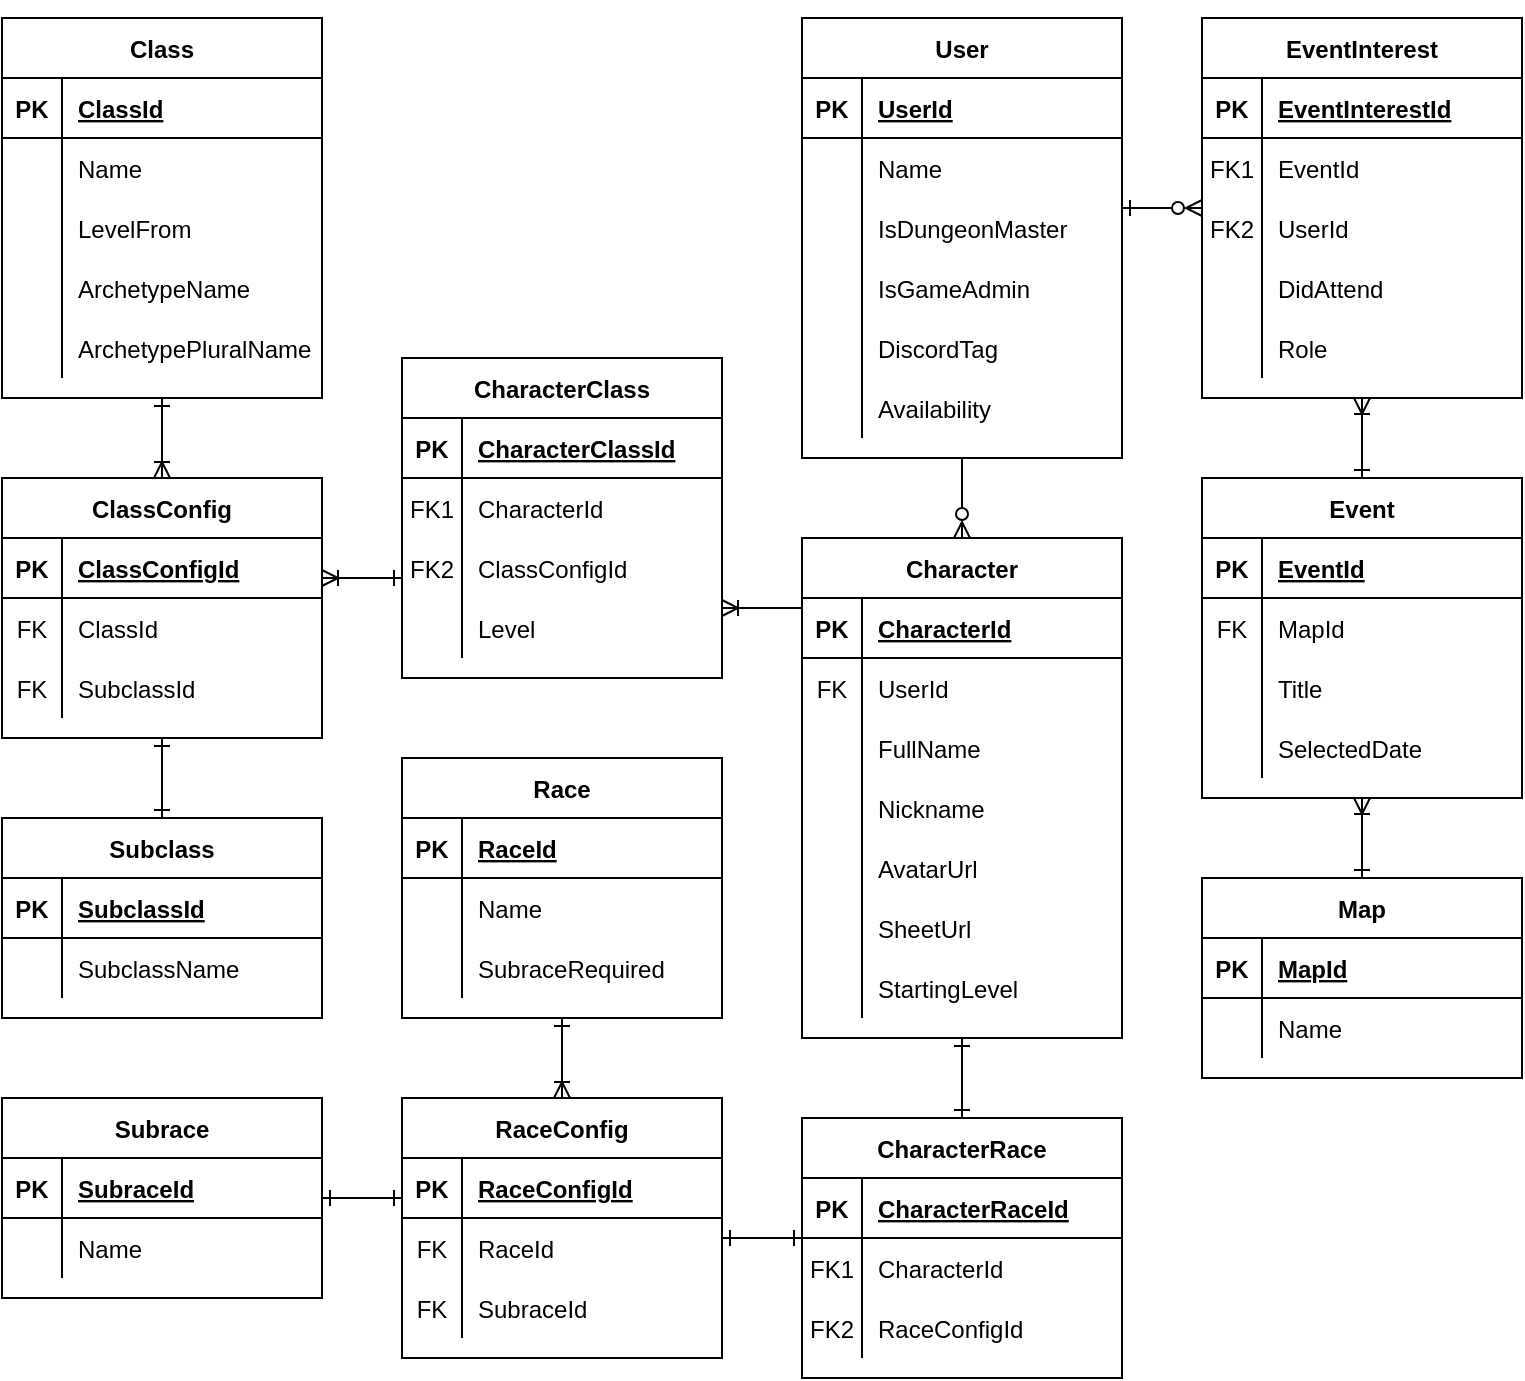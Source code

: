 <mxfile version="20.0.3" type="device"><diagram id="2PIoHwOyFSib4ZtVBoUn" name="Page-1"><mxGraphModel dx="2062" dy="1114" grid="1" gridSize="10" guides="1" tooltips="1" connect="1" arrows="1" fold="1" page="1" pageScale="1" pageWidth="827" pageHeight="1169" math="0" shadow="0"><root><mxCell id="0"/><mxCell id="1" parent="0"/><mxCell id="pl00mr86rT-ZZUNnbd3c-771" style="edgeStyle=elbowEdgeStyle;rounded=0;orthogonalLoop=1;jettySize=auto;elbow=vertical;html=1;startArrow=baseDash;startFill=0;endArrow=ERoneToMany;endFill=0;jumpStyle=arc;" parent="1" source="pl00mr86rT-ZZUNnbd3c-773" target="pl00mr86rT-ZZUNnbd3c-894" edge="1"><mxGeometry relative="1" as="geometry"/></mxCell><mxCell id="pl00mr86rT-ZZUNnbd3c-773" value="Character" style="shape=table;startSize=30;container=1;collapsible=1;childLayout=tableLayout;fixedRows=1;rowLines=0;fontStyle=1;align=center;resizeLast=1;strokeColor=default;" parent="1" vertex="1"><mxGeometry x="440" y="300" width="160" height="250" as="geometry"><mxRectangle x="250" y="50" width="100" height="30" as="alternateBounds"/></mxGeometry></mxCell><mxCell id="pl00mr86rT-ZZUNnbd3c-774" value="" style="shape=tableRow;horizontal=0;startSize=0;swimlaneHead=0;swimlaneBody=0;fillColor=none;collapsible=0;dropTarget=0;points=[[0,0.5],[1,0.5]];portConstraint=eastwest;top=0;left=0;right=0;bottom=1;strokeColor=default;" parent="pl00mr86rT-ZZUNnbd3c-773" vertex="1"><mxGeometry y="30" width="160" height="30" as="geometry"/></mxCell><mxCell id="pl00mr86rT-ZZUNnbd3c-775" value="PK" style="shape=partialRectangle;connectable=0;fillColor=none;top=0;left=0;bottom=0;right=0;fontStyle=1;overflow=hidden;strokeColor=default;" parent="pl00mr86rT-ZZUNnbd3c-774" vertex="1"><mxGeometry width="30" height="30" as="geometry"><mxRectangle width="30" height="30" as="alternateBounds"/></mxGeometry></mxCell><mxCell id="pl00mr86rT-ZZUNnbd3c-776" value="CharacterId" style="shape=partialRectangle;connectable=0;fillColor=none;top=0;left=0;bottom=0;right=0;align=left;spacingLeft=6;fontStyle=5;overflow=hidden;strokeColor=default;" parent="pl00mr86rT-ZZUNnbd3c-774" vertex="1"><mxGeometry x="30" width="130" height="30" as="geometry"><mxRectangle width="130" height="30" as="alternateBounds"/></mxGeometry></mxCell><mxCell id="pl00mr86rT-ZZUNnbd3c-777" value="" style="shape=tableRow;horizontal=0;startSize=0;swimlaneHead=0;swimlaneBody=0;fillColor=none;collapsible=0;dropTarget=0;points=[[0,0.5],[1,0.5]];portConstraint=eastwest;top=0;left=0;right=0;bottom=0;strokeColor=default;" parent="pl00mr86rT-ZZUNnbd3c-773" vertex="1"><mxGeometry y="60" width="160" height="30" as="geometry"/></mxCell><mxCell id="pl00mr86rT-ZZUNnbd3c-778" value="FK" style="shape=partialRectangle;connectable=0;fillColor=none;top=0;left=0;bottom=0;right=0;fontStyle=0;overflow=hidden;strokeColor=default;" parent="pl00mr86rT-ZZUNnbd3c-777" vertex="1"><mxGeometry width="30" height="30" as="geometry"><mxRectangle width="30" height="30" as="alternateBounds"/></mxGeometry></mxCell><mxCell id="pl00mr86rT-ZZUNnbd3c-779" value="UserId" style="shape=partialRectangle;connectable=0;fillColor=none;top=0;left=0;bottom=0;right=0;align=left;spacingLeft=6;fontStyle=0;overflow=hidden;strokeColor=default;" parent="pl00mr86rT-ZZUNnbd3c-777" vertex="1"><mxGeometry x="30" width="130" height="30" as="geometry"><mxRectangle width="130" height="30" as="alternateBounds"/></mxGeometry></mxCell><mxCell id="pl00mr86rT-ZZUNnbd3c-780" value="" style="shape=tableRow;horizontal=0;startSize=0;swimlaneHead=0;swimlaneBody=0;fillColor=none;collapsible=0;dropTarget=0;points=[[0,0.5],[1,0.5]];portConstraint=eastwest;top=0;left=0;right=0;bottom=0;strokeColor=default;" parent="pl00mr86rT-ZZUNnbd3c-773" vertex="1"><mxGeometry y="90" width="160" height="30" as="geometry"/></mxCell><mxCell id="pl00mr86rT-ZZUNnbd3c-781" value="" style="shape=partialRectangle;connectable=0;fillColor=none;top=0;left=0;bottom=0;right=0;editable=1;overflow=hidden;strokeColor=default;" parent="pl00mr86rT-ZZUNnbd3c-780" vertex="1"><mxGeometry width="30" height="30" as="geometry"><mxRectangle width="30" height="30" as="alternateBounds"/></mxGeometry></mxCell><mxCell id="pl00mr86rT-ZZUNnbd3c-782" value="FullName" style="shape=partialRectangle;connectable=0;fillColor=none;top=0;left=0;bottom=0;right=0;align=left;spacingLeft=6;overflow=hidden;strokeColor=default;" parent="pl00mr86rT-ZZUNnbd3c-780" vertex="1"><mxGeometry x="30" width="130" height="30" as="geometry"><mxRectangle width="130" height="30" as="alternateBounds"/></mxGeometry></mxCell><mxCell id="pl00mr86rT-ZZUNnbd3c-783" value="" style="shape=tableRow;horizontal=0;startSize=0;swimlaneHead=0;swimlaneBody=0;fillColor=none;collapsible=0;dropTarget=0;points=[[0,0.5],[1,0.5]];portConstraint=eastwest;top=0;left=0;right=0;bottom=0;strokeColor=default;" parent="pl00mr86rT-ZZUNnbd3c-773" vertex="1"><mxGeometry y="120" width="160" height="30" as="geometry"/></mxCell><mxCell id="pl00mr86rT-ZZUNnbd3c-784" value="" style="shape=partialRectangle;connectable=0;fillColor=none;top=0;left=0;bottom=0;right=0;editable=1;overflow=hidden;strokeColor=default;" parent="pl00mr86rT-ZZUNnbd3c-783" vertex="1"><mxGeometry width="30" height="30" as="geometry"><mxRectangle width="30" height="30" as="alternateBounds"/></mxGeometry></mxCell><mxCell id="pl00mr86rT-ZZUNnbd3c-785" value="Nickname" style="shape=partialRectangle;connectable=0;fillColor=none;top=0;left=0;bottom=0;right=0;align=left;spacingLeft=6;overflow=hidden;strokeColor=default;" parent="pl00mr86rT-ZZUNnbd3c-783" vertex="1"><mxGeometry x="30" width="130" height="30" as="geometry"><mxRectangle width="130" height="30" as="alternateBounds"/></mxGeometry></mxCell><mxCell id="pl00mr86rT-ZZUNnbd3c-786" value="" style="shape=tableRow;horizontal=0;startSize=0;swimlaneHead=0;swimlaneBody=0;fillColor=none;collapsible=0;dropTarget=0;points=[[0,0.5],[1,0.5]];portConstraint=eastwest;top=0;left=0;right=0;bottom=0;strokeColor=default;" parent="pl00mr86rT-ZZUNnbd3c-773" vertex="1"><mxGeometry y="150" width="160" height="30" as="geometry"/></mxCell><mxCell id="pl00mr86rT-ZZUNnbd3c-787" value="" style="shape=partialRectangle;connectable=0;fillColor=none;top=0;left=0;bottom=0;right=0;editable=1;overflow=hidden;strokeColor=default;" parent="pl00mr86rT-ZZUNnbd3c-786" vertex="1"><mxGeometry width="30" height="30" as="geometry"><mxRectangle width="30" height="30" as="alternateBounds"/></mxGeometry></mxCell><mxCell id="pl00mr86rT-ZZUNnbd3c-788" value="AvatarUrl" style="shape=partialRectangle;connectable=0;fillColor=none;top=0;left=0;bottom=0;right=0;align=left;spacingLeft=6;overflow=hidden;strokeColor=default;" parent="pl00mr86rT-ZZUNnbd3c-786" vertex="1"><mxGeometry x="30" width="130" height="30" as="geometry"><mxRectangle width="130" height="30" as="alternateBounds"/></mxGeometry></mxCell><mxCell id="pl00mr86rT-ZZUNnbd3c-789" value="" style="shape=tableRow;horizontal=0;startSize=0;swimlaneHead=0;swimlaneBody=0;fillColor=none;collapsible=0;dropTarget=0;points=[[0,0.5],[1,0.5]];portConstraint=eastwest;top=0;left=0;right=0;bottom=0;strokeColor=default;" parent="pl00mr86rT-ZZUNnbd3c-773" vertex="1"><mxGeometry y="180" width="160" height="30" as="geometry"/></mxCell><mxCell id="pl00mr86rT-ZZUNnbd3c-790" value="" style="shape=partialRectangle;connectable=0;fillColor=none;top=0;left=0;bottom=0;right=0;editable=1;overflow=hidden;strokeColor=default;" parent="pl00mr86rT-ZZUNnbd3c-789" vertex="1"><mxGeometry width="30" height="30" as="geometry"><mxRectangle width="30" height="30" as="alternateBounds"/></mxGeometry></mxCell><mxCell id="pl00mr86rT-ZZUNnbd3c-791" value="SheetUrl" style="shape=partialRectangle;connectable=0;fillColor=none;top=0;left=0;bottom=0;right=0;align=left;spacingLeft=6;overflow=hidden;strokeColor=default;" parent="pl00mr86rT-ZZUNnbd3c-789" vertex="1"><mxGeometry x="30" width="130" height="30" as="geometry"><mxRectangle width="130" height="30" as="alternateBounds"/></mxGeometry></mxCell><mxCell id="pl00mr86rT-ZZUNnbd3c-792" value="" style="shape=tableRow;horizontal=0;startSize=0;swimlaneHead=0;swimlaneBody=0;fillColor=none;collapsible=0;dropTarget=0;points=[[0,0.5],[1,0.5]];portConstraint=eastwest;top=0;left=0;right=0;bottom=0;strokeColor=default;" parent="pl00mr86rT-ZZUNnbd3c-773" vertex="1"><mxGeometry y="210" width="160" height="30" as="geometry"/></mxCell><mxCell id="pl00mr86rT-ZZUNnbd3c-793" value="" style="shape=partialRectangle;connectable=0;fillColor=none;top=0;left=0;bottom=0;right=0;editable=1;overflow=hidden;strokeColor=default;" parent="pl00mr86rT-ZZUNnbd3c-792" vertex="1"><mxGeometry width="30" height="30" as="geometry"><mxRectangle width="30" height="30" as="alternateBounds"/></mxGeometry></mxCell><mxCell id="pl00mr86rT-ZZUNnbd3c-794" value="StartingLevel" style="shape=partialRectangle;connectable=0;fillColor=none;top=0;left=0;bottom=0;right=0;align=left;spacingLeft=6;overflow=hidden;strokeColor=default;" parent="pl00mr86rT-ZZUNnbd3c-792" vertex="1"><mxGeometry x="30" width="130" height="30" as="geometry"><mxRectangle width="130" height="30" as="alternateBounds"/></mxGeometry></mxCell><mxCell id="pl00mr86rT-ZZUNnbd3c-795" style="edgeStyle=elbowEdgeStyle;rounded=0;orthogonalLoop=1;jettySize=auto;elbow=vertical;html=1;startArrow=ERone;startFill=0;endArrow=ERoneToMany;endFill=0;jumpStyle=arc;" parent="1" source="pl00mr86rT-ZZUNnbd3c-796" target="pl00mr86rT-ZZUNnbd3c-810" edge="1"><mxGeometry relative="1" as="geometry"/></mxCell><mxCell id="pl00mr86rT-ZZUNnbd3c-796" value="Event" style="shape=table;startSize=30;container=1;collapsible=1;childLayout=tableLayout;fixedRows=1;rowLines=0;fontStyle=1;align=center;resizeLast=1;strokeColor=default;" parent="1" vertex="1"><mxGeometry x="640" y="270" width="160" height="160" as="geometry"/></mxCell><mxCell id="pl00mr86rT-ZZUNnbd3c-797" value="" style="shape=tableRow;horizontal=0;startSize=0;swimlaneHead=0;swimlaneBody=0;fillColor=none;collapsible=0;dropTarget=0;points=[[0,0.5],[1,0.5]];portConstraint=eastwest;top=0;left=0;right=0;bottom=1;strokeColor=default;" parent="pl00mr86rT-ZZUNnbd3c-796" vertex="1"><mxGeometry y="30" width="160" height="30" as="geometry"/></mxCell><mxCell id="pl00mr86rT-ZZUNnbd3c-798" value="PK" style="shape=partialRectangle;connectable=0;fillColor=none;top=0;left=0;bottom=0;right=0;fontStyle=1;overflow=hidden;strokeColor=default;" parent="pl00mr86rT-ZZUNnbd3c-797" vertex="1"><mxGeometry width="30" height="30" as="geometry"><mxRectangle width="30" height="30" as="alternateBounds"/></mxGeometry></mxCell><mxCell id="pl00mr86rT-ZZUNnbd3c-799" value="EventId" style="shape=partialRectangle;connectable=0;fillColor=none;top=0;left=0;bottom=0;right=0;align=left;spacingLeft=6;fontStyle=5;overflow=hidden;strokeColor=default;" parent="pl00mr86rT-ZZUNnbd3c-797" vertex="1"><mxGeometry x="30" width="130" height="30" as="geometry"><mxRectangle width="130" height="30" as="alternateBounds"/></mxGeometry></mxCell><mxCell id="eulOB5lbCANw5u2mV5R6-4" value="" style="shape=tableRow;horizontal=0;startSize=0;swimlaneHead=0;swimlaneBody=0;fillColor=none;collapsible=0;dropTarget=0;points=[[0,0.5],[1,0.5]];portConstraint=eastwest;top=0;left=0;right=0;bottom=0;" parent="pl00mr86rT-ZZUNnbd3c-796" vertex="1"><mxGeometry y="60" width="160" height="30" as="geometry"/></mxCell><mxCell id="eulOB5lbCANw5u2mV5R6-5" value="FK" style="shape=partialRectangle;connectable=0;fillColor=none;top=0;left=0;bottom=0;right=0;fontStyle=0;overflow=hidden;" parent="eulOB5lbCANw5u2mV5R6-4" vertex="1"><mxGeometry width="30" height="30" as="geometry"><mxRectangle width="30" height="30" as="alternateBounds"/></mxGeometry></mxCell><mxCell id="eulOB5lbCANw5u2mV5R6-6" value="MapId" style="shape=partialRectangle;connectable=0;fillColor=none;top=0;left=0;bottom=0;right=0;align=left;spacingLeft=6;fontStyle=0;overflow=hidden;" parent="eulOB5lbCANw5u2mV5R6-4" vertex="1"><mxGeometry x="30" width="130" height="30" as="geometry"><mxRectangle width="130" height="30" as="alternateBounds"/></mxGeometry></mxCell><mxCell id="pl00mr86rT-ZZUNnbd3c-803" value="" style="shape=tableRow;horizontal=0;startSize=0;swimlaneHead=0;swimlaneBody=0;fillColor=none;collapsible=0;dropTarget=0;points=[[0,0.5],[1,0.5]];portConstraint=eastwest;top=0;left=0;right=0;bottom=0;strokeColor=default;" parent="pl00mr86rT-ZZUNnbd3c-796" vertex="1"><mxGeometry y="90" width="160" height="30" as="geometry"/></mxCell><mxCell id="pl00mr86rT-ZZUNnbd3c-804" value="" style="shape=partialRectangle;connectable=0;fillColor=none;top=0;left=0;bottom=0;right=0;editable=1;overflow=hidden;strokeColor=default;" parent="pl00mr86rT-ZZUNnbd3c-803" vertex="1"><mxGeometry width="30" height="30" as="geometry"><mxRectangle width="30" height="30" as="alternateBounds"/></mxGeometry></mxCell><mxCell id="pl00mr86rT-ZZUNnbd3c-805" value="Title" style="shape=partialRectangle;connectable=0;fillColor=none;top=0;left=0;bottom=0;right=0;align=left;spacingLeft=6;overflow=hidden;strokeColor=default;" parent="pl00mr86rT-ZZUNnbd3c-803" vertex="1"><mxGeometry x="30" width="130" height="30" as="geometry"><mxRectangle width="130" height="30" as="alternateBounds"/></mxGeometry></mxCell><mxCell id="pl00mr86rT-ZZUNnbd3c-806" value="" style="shape=tableRow;horizontal=0;startSize=0;swimlaneHead=0;swimlaneBody=0;fillColor=none;collapsible=0;dropTarget=0;points=[[0,0.5],[1,0.5]];portConstraint=eastwest;top=0;left=0;right=0;bottom=0;strokeColor=default;" parent="pl00mr86rT-ZZUNnbd3c-796" vertex="1"><mxGeometry y="120" width="160" height="30" as="geometry"/></mxCell><mxCell id="pl00mr86rT-ZZUNnbd3c-807" value="" style="shape=partialRectangle;connectable=0;fillColor=none;top=0;left=0;bottom=0;right=0;editable=1;overflow=hidden;strokeColor=default;" parent="pl00mr86rT-ZZUNnbd3c-806" vertex="1"><mxGeometry width="30" height="30" as="geometry"><mxRectangle width="30" height="30" as="alternateBounds"/></mxGeometry></mxCell><mxCell id="pl00mr86rT-ZZUNnbd3c-808" value="SelectedDate" style="shape=partialRectangle;connectable=0;fillColor=none;top=0;left=0;bottom=0;right=0;align=left;spacingLeft=6;overflow=hidden;strokeColor=default;" parent="pl00mr86rT-ZZUNnbd3c-806" vertex="1"><mxGeometry x="30" width="130" height="30" as="geometry"><mxRectangle width="130" height="30" as="alternateBounds"/></mxGeometry></mxCell><mxCell id="pl00mr86rT-ZZUNnbd3c-810" value="EventInterest" style="shape=table;startSize=30;container=1;collapsible=1;childLayout=tableLayout;fixedRows=1;rowLines=0;fontStyle=1;align=center;resizeLast=1;strokeColor=default;" parent="1" vertex="1"><mxGeometry x="640" y="40" width="160" height="190" as="geometry"/></mxCell><mxCell id="pl00mr86rT-ZZUNnbd3c-811" value="" style="shape=tableRow;horizontal=0;startSize=0;swimlaneHead=0;swimlaneBody=0;fillColor=none;collapsible=0;dropTarget=0;points=[[0,0.5],[1,0.5]];portConstraint=eastwest;top=0;left=0;right=0;bottom=1;strokeColor=default;" parent="pl00mr86rT-ZZUNnbd3c-810" vertex="1"><mxGeometry y="30" width="160" height="30" as="geometry"/></mxCell><mxCell id="pl00mr86rT-ZZUNnbd3c-812" value="PK" style="shape=partialRectangle;connectable=0;fillColor=none;top=0;left=0;bottom=0;right=0;fontStyle=1;overflow=hidden;strokeColor=default;" parent="pl00mr86rT-ZZUNnbd3c-811" vertex="1"><mxGeometry width="30" height="30" as="geometry"><mxRectangle width="30" height="30" as="alternateBounds"/></mxGeometry></mxCell><mxCell id="pl00mr86rT-ZZUNnbd3c-813" value="EventInterestId" style="shape=partialRectangle;connectable=0;fillColor=none;top=0;left=0;bottom=0;right=0;align=left;spacingLeft=6;fontStyle=5;overflow=hidden;strokeColor=default;" parent="pl00mr86rT-ZZUNnbd3c-811" vertex="1"><mxGeometry x="30" width="130" height="30" as="geometry"><mxRectangle width="130" height="30" as="alternateBounds"/></mxGeometry></mxCell><mxCell id="pl00mr86rT-ZZUNnbd3c-814" value="" style="shape=tableRow;horizontal=0;startSize=0;swimlaneHead=0;swimlaneBody=0;fillColor=none;collapsible=0;dropTarget=0;points=[[0,0.5],[1,0.5]];portConstraint=eastwest;top=0;left=0;right=0;bottom=0;strokeColor=default;" parent="pl00mr86rT-ZZUNnbd3c-810" vertex="1"><mxGeometry y="60" width="160" height="30" as="geometry"/></mxCell><mxCell id="pl00mr86rT-ZZUNnbd3c-815" value="FK1" style="shape=partialRectangle;connectable=0;fillColor=none;top=0;left=0;bottom=0;right=0;fontStyle=0;overflow=hidden;strokeColor=default;" parent="pl00mr86rT-ZZUNnbd3c-814" vertex="1"><mxGeometry width="30" height="30" as="geometry"><mxRectangle width="30" height="30" as="alternateBounds"/></mxGeometry></mxCell><mxCell id="pl00mr86rT-ZZUNnbd3c-816" value="EventId" style="shape=partialRectangle;connectable=0;fillColor=none;top=0;left=0;bottom=0;right=0;align=left;spacingLeft=6;fontStyle=0;overflow=hidden;strokeColor=default;" parent="pl00mr86rT-ZZUNnbd3c-814" vertex="1"><mxGeometry x="30" width="130" height="30" as="geometry"><mxRectangle width="130" height="30" as="alternateBounds"/></mxGeometry></mxCell><mxCell id="pl00mr86rT-ZZUNnbd3c-817" value="" style="shape=tableRow;horizontal=0;startSize=0;swimlaneHead=0;swimlaneBody=0;fillColor=none;collapsible=0;dropTarget=0;points=[[0,0.5],[1,0.5]];portConstraint=eastwest;top=0;left=0;right=0;bottom=0;strokeColor=default;" parent="pl00mr86rT-ZZUNnbd3c-810" vertex="1"><mxGeometry y="90" width="160" height="30" as="geometry"/></mxCell><mxCell id="pl00mr86rT-ZZUNnbd3c-818" value="FK2" style="shape=partialRectangle;connectable=0;fillColor=none;top=0;left=0;bottom=0;right=0;fontStyle=0;overflow=hidden;strokeColor=default;" parent="pl00mr86rT-ZZUNnbd3c-817" vertex="1"><mxGeometry width="30" height="30" as="geometry"><mxRectangle width="30" height="30" as="alternateBounds"/></mxGeometry></mxCell><mxCell id="pl00mr86rT-ZZUNnbd3c-819" value="UserId" style="shape=partialRectangle;connectable=0;fillColor=none;top=0;left=0;bottom=0;right=0;align=left;spacingLeft=6;fontStyle=0;overflow=hidden;strokeColor=default;" parent="pl00mr86rT-ZZUNnbd3c-817" vertex="1"><mxGeometry x="30" width="130" height="30" as="geometry"><mxRectangle width="130" height="30" as="alternateBounds"/></mxGeometry></mxCell><mxCell id="pl00mr86rT-ZZUNnbd3c-820" value="" style="shape=tableRow;horizontal=0;startSize=0;swimlaneHead=0;swimlaneBody=0;fillColor=none;collapsible=0;dropTarget=0;points=[[0,0.5],[1,0.5]];portConstraint=eastwest;top=0;left=0;right=0;bottom=0;strokeColor=default;" parent="pl00mr86rT-ZZUNnbd3c-810" vertex="1"><mxGeometry y="120" width="160" height="30" as="geometry"/></mxCell><mxCell id="pl00mr86rT-ZZUNnbd3c-821" value="" style="shape=partialRectangle;connectable=0;fillColor=none;top=0;left=0;bottom=0;right=0;editable=1;overflow=hidden;strokeColor=default;" parent="pl00mr86rT-ZZUNnbd3c-820" vertex="1"><mxGeometry width="30" height="30" as="geometry"><mxRectangle width="30" height="30" as="alternateBounds"/></mxGeometry></mxCell><mxCell id="pl00mr86rT-ZZUNnbd3c-822" value="DidAttend" style="shape=partialRectangle;connectable=0;fillColor=none;top=0;left=0;bottom=0;right=0;align=left;spacingLeft=6;overflow=hidden;strokeColor=default;" parent="pl00mr86rT-ZZUNnbd3c-820" vertex="1"><mxGeometry x="30" width="130" height="30" as="geometry"><mxRectangle width="130" height="30" as="alternateBounds"/></mxGeometry></mxCell><mxCell id="u3rQ0SzodB-7-QJW2lzJ-1" value="" style="shape=tableRow;horizontal=0;startSize=0;swimlaneHead=0;swimlaneBody=0;fillColor=none;collapsible=0;dropTarget=0;points=[[0,0.5],[1,0.5]];portConstraint=eastwest;top=0;left=0;right=0;bottom=0;" parent="pl00mr86rT-ZZUNnbd3c-810" vertex="1"><mxGeometry y="150" width="160" height="30" as="geometry"/></mxCell><mxCell id="u3rQ0SzodB-7-QJW2lzJ-2" value="" style="shape=partialRectangle;connectable=0;fillColor=none;top=0;left=0;bottom=0;right=0;editable=1;overflow=hidden;" parent="u3rQ0SzodB-7-QJW2lzJ-1" vertex="1"><mxGeometry width="30" height="30" as="geometry"><mxRectangle width="30" height="30" as="alternateBounds"/></mxGeometry></mxCell><mxCell id="u3rQ0SzodB-7-QJW2lzJ-3" value="Role" style="shape=partialRectangle;connectable=0;fillColor=none;top=0;left=0;bottom=0;right=0;align=left;spacingLeft=6;overflow=hidden;" parent="u3rQ0SzodB-7-QJW2lzJ-1" vertex="1"><mxGeometry x="30" width="130" height="30" as="geometry"><mxRectangle width="130" height="30" as="alternateBounds"/></mxGeometry></mxCell><mxCell id="pl00mr86rT-ZZUNnbd3c-836" style="edgeStyle=elbowEdgeStyle;rounded=0;orthogonalLoop=1;jettySize=auto;elbow=vertical;html=1;startArrow=baseDash;startFill=0;endArrow=ERzeroToMany;endFill=0;jumpStyle=arc;" parent="1" source="pl00mr86rT-ZZUNnbd3c-838" target="pl00mr86rT-ZZUNnbd3c-773" edge="1"><mxGeometry relative="1" as="geometry"/></mxCell><mxCell id="pl00mr86rT-ZZUNnbd3c-837" style="edgeStyle=elbowEdgeStyle;orthogonalLoop=1;jettySize=auto;html=1;startArrow=ERone;startFill=0;endArrow=ERzeroToMany;endFill=0;rounded=0;jumpStyle=arc;elbow=vertical;" parent="1" source="pl00mr86rT-ZZUNnbd3c-838" target="pl00mr86rT-ZZUNnbd3c-810" edge="1"><mxGeometry relative="1" as="geometry"/></mxCell><mxCell id="pl00mr86rT-ZZUNnbd3c-838" value="User" style="shape=table;startSize=30;container=1;collapsible=1;childLayout=tableLayout;fixedRows=1;rowLines=0;fontStyle=1;align=center;resizeLast=1;strokeColor=default;" parent="1" vertex="1"><mxGeometry x="440" y="40" width="160" height="220" as="geometry"/></mxCell><mxCell id="pl00mr86rT-ZZUNnbd3c-839" value="" style="shape=tableRow;horizontal=0;startSize=0;swimlaneHead=0;swimlaneBody=0;fillColor=none;collapsible=0;dropTarget=0;points=[[0,0.5],[1,0.5]];portConstraint=eastwest;top=0;left=0;right=0;bottom=1;strokeColor=default;" parent="pl00mr86rT-ZZUNnbd3c-838" vertex="1"><mxGeometry y="30" width="160" height="30" as="geometry"/></mxCell><mxCell id="pl00mr86rT-ZZUNnbd3c-840" value="PK" style="shape=partialRectangle;connectable=0;fillColor=none;top=0;left=0;bottom=0;right=0;fontStyle=1;overflow=hidden;strokeColor=default;" parent="pl00mr86rT-ZZUNnbd3c-839" vertex="1"><mxGeometry width="30" height="30" as="geometry"><mxRectangle width="30" height="30" as="alternateBounds"/></mxGeometry></mxCell><mxCell id="pl00mr86rT-ZZUNnbd3c-841" value="UserId" style="shape=partialRectangle;connectable=0;fillColor=none;top=0;left=0;bottom=0;right=0;align=left;spacingLeft=6;fontStyle=5;overflow=hidden;strokeColor=default;" parent="pl00mr86rT-ZZUNnbd3c-839" vertex="1"><mxGeometry x="30" width="130" height="30" as="geometry"><mxRectangle width="130" height="30" as="alternateBounds"/></mxGeometry></mxCell><mxCell id="pl00mr86rT-ZZUNnbd3c-842" value="" style="shape=tableRow;horizontal=0;startSize=0;swimlaneHead=0;swimlaneBody=0;fillColor=none;collapsible=0;dropTarget=0;points=[[0,0.5],[1,0.5]];portConstraint=eastwest;top=0;left=0;right=0;bottom=0;strokeColor=default;" parent="pl00mr86rT-ZZUNnbd3c-838" vertex="1"><mxGeometry y="60" width="160" height="30" as="geometry"/></mxCell><mxCell id="pl00mr86rT-ZZUNnbd3c-843" value="" style="shape=partialRectangle;connectable=0;fillColor=none;top=0;left=0;bottom=0;right=0;editable=1;overflow=hidden;strokeColor=default;" parent="pl00mr86rT-ZZUNnbd3c-842" vertex="1"><mxGeometry width="30" height="30" as="geometry"><mxRectangle width="30" height="30" as="alternateBounds"/></mxGeometry></mxCell><mxCell id="pl00mr86rT-ZZUNnbd3c-844" value="Name" style="shape=partialRectangle;connectable=0;fillColor=none;top=0;left=0;bottom=0;right=0;align=left;spacingLeft=6;overflow=hidden;strokeColor=default;" parent="pl00mr86rT-ZZUNnbd3c-842" vertex="1"><mxGeometry x="30" width="130" height="30" as="geometry"><mxRectangle width="130" height="30" as="alternateBounds"/></mxGeometry></mxCell><mxCell id="pl00mr86rT-ZZUNnbd3c-845" value="" style="shape=tableRow;horizontal=0;startSize=0;swimlaneHead=0;swimlaneBody=0;fillColor=none;collapsible=0;dropTarget=0;points=[[0,0.5],[1,0.5]];portConstraint=eastwest;top=0;left=0;right=0;bottom=0;strokeColor=default;" parent="pl00mr86rT-ZZUNnbd3c-838" vertex="1"><mxGeometry y="90" width="160" height="30" as="geometry"/></mxCell><mxCell id="pl00mr86rT-ZZUNnbd3c-846" value="" style="shape=partialRectangle;connectable=0;fillColor=none;top=0;left=0;bottom=0;right=0;editable=1;overflow=hidden;strokeColor=default;" parent="pl00mr86rT-ZZUNnbd3c-845" vertex="1"><mxGeometry width="30" height="30" as="geometry"><mxRectangle width="30" height="30" as="alternateBounds"/></mxGeometry></mxCell><mxCell id="pl00mr86rT-ZZUNnbd3c-847" value="IsDungeonMaster" style="shape=partialRectangle;connectable=0;fillColor=none;top=0;left=0;bottom=0;right=0;align=left;spacingLeft=6;overflow=hidden;strokeColor=default;" parent="pl00mr86rT-ZZUNnbd3c-845" vertex="1"><mxGeometry x="30" width="130" height="30" as="geometry"><mxRectangle width="130" height="30" as="alternateBounds"/></mxGeometry></mxCell><mxCell id="pl00mr86rT-ZZUNnbd3c-848" value="" style="shape=tableRow;horizontal=0;startSize=0;swimlaneHead=0;swimlaneBody=0;fillColor=none;collapsible=0;dropTarget=0;points=[[0,0.5],[1,0.5]];portConstraint=eastwest;top=0;left=0;right=0;bottom=0;strokeColor=default;" parent="pl00mr86rT-ZZUNnbd3c-838" vertex="1"><mxGeometry y="120" width="160" height="30" as="geometry"/></mxCell><mxCell id="pl00mr86rT-ZZUNnbd3c-849" value="" style="shape=partialRectangle;connectable=0;fillColor=none;top=0;left=0;bottom=0;right=0;editable=1;overflow=hidden;strokeColor=default;" parent="pl00mr86rT-ZZUNnbd3c-848" vertex="1"><mxGeometry width="30" height="30" as="geometry"><mxRectangle width="30" height="30" as="alternateBounds"/></mxGeometry></mxCell><mxCell id="pl00mr86rT-ZZUNnbd3c-850" value="IsGameAdmin" style="shape=partialRectangle;connectable=0;fillColor=none;top=0;left=0;bottom=0;right=0;align=left;spacingLeft=6;overflow=hidden;strokeColor=default;" parent="pl00mr86rT-ZZUNnbd3c-848" vertex="1"><mxGeometry x="30" width="130" height="30" as="geometry"><mxRectangle width="130" height="30" as="alternateBounds"/></mxGeometry></mxCell><mxCell id="pl00mr86rT-ZZUNnbd3c-851" value="" style="shape=tableRow;horizontal=0;startSize=0;swimlaneHead=0;swimlaneBody=0;fillColor=none;collapsible=0;dropTarget=0;points=[[0,0.5],[1,0.5]];portConstraint=eastwest;top=0;left=0;right=0;bottom=0;strokeColor=default;" parent="pl00mr86rT-ZZUNnbd3c-838" vertex="1"><mxGeometry y="150" width="160" height="30" as="geometry"/></mxCell><mxCell id="pl00mr86rT-ZZUNnbd3c-852" value="" style="shape=partialRectangle;connectable=0;fillColor=none;top=0;left=0;bottom=0;right=0;editable=1;overflow=hidden;strokeColor=default;" parent="pl00mr86rT-ZZUNnbd3c-851" vertex="1"><mxGeometry width="30" height="30" as="geometry"><mxRectangle width="30" height="30" as="alternateBounds"/></mxGeometry></mxCell><mxCell id="pl00mr86rT-ZZUNnbd3c-853" value="DiscordTag" style="shape=partialRectangle;connectable=0;fillColor=none;top=0;left=0;bottom=0;right=0;align=left;spacingLeft=6;overflow=hidden;strokeColor=default;" parent="pl00mr86rT-ZZUNnbd3c-851" vertex="1"><mxGeometry x="30" width="130" height="30" as="geometry"><mxRectangle width="130" height="30" as="alternateBounds"/></mxGeometry></mxCell><mxCell id="DCHIYSbHle-STQHi3aDu-1" value="" style="shape=tableRow;horizontal=0;startSize=0;swimlaneHead=0;swimlaneBody=0;fillColor=none;collapsible=0;dropTarget=0;points=[[0,0.5],[1,0.5]];portConstraint=eastwest;top=0;left=0;right=0;bottom=0;" vertex="1" parent="pl00mr86rT-ZZUNnbd3c-838"><mxGeometry y="180" width="160" height="30" as="geometry"/></mxCell><mxCell id="DCHIYSbHle-STQHi3aDu-2" value="" style="shape=partialRectangle;connectable=0;fillColor=none;top=0;left=0;bottom=0;right=0;editable=1;overflow=hidden;" vertex="1" parent="DCHIYSbHle-STQHi3aDu-1"><mxGeometry width="30" height="30" as="geometry"><mxRectangle width="30" height="30" as="alternateBounds"/></mxGeometry></mxCell><mxCell id="DCHIYSbHle-STQHi3aDu-3" value="Availability" style="shape=partialRectangle;connectable=0;fillColor=none;top=0;left=0;bottom=0;right=0;align=left;spacingLeft=6;overflow=hidden;" vertex="1" parent="DCHIYSbHle-STQHi3aDu-1"><mxGeometry x="30" width="130" height="30" as="geometry"><mxRectangle width="130" height="30" as="alternateBounds"/></mxGeometry></mxCell><mxCell id="pl00mr86rT-ZZUNnbd3c-855" value="Class" style="shape=table;startSize=30;container=1;collapsible=1;childLayout=tableLayout;fixedRows=1;rowLines=0;fontStyle=1;align=center;resizeLast=1;strokeColor=default;" parent="1" vertex="1"><mxGeometry x="40" y="40" width="160" height="190" as="geometry"/></mxCell><mxCell id="pl00mr86rT-ZZUNnbd3c-856" value="" style="shape=tableRow;horizontal=0;startSize=0;swimlaneHead=0;swimlaneBody=0;fillColor=none;collapsible=0;dropTarget=0;points=[[0,0.5],[1,0.5]];portConstraint=eastwest;top=0;left=0;right=0;bottom=1;strokeColor=default;" parent="pl00mr86rT-ZZUNnbd3c-855" vertex="1"><mxGeometry y="30" width="160" height="30" as="geometry"/></mxCell><mxCell id="pl00mr86rT-ZZUNnbd3c-857" value="PK" style="shape=partialRectangle;connectable=0;fillColor=none;top=0;left=0;bottom=0;right=0;fontStyle=1;overflow=hidden;strokeColor=default;" parent="pl00mr86rT-ZZUNnbd3c-856" vertex="1"><mxGeometry width="30" height="30" as="geometry"><mxRectangle width="30" height="30" as="alternateBounds"/></mxGeometry></mxCell><mxCell id="pl00mr86rT-ZZUNnbd3c-858" value="ClassId" style="shape=partialRectangle;connectable=0;fillColor=none;top=0;left=0;bottom=0;right=0;align=left;spacingLeft=6;fontStyle=5;overflow=hidden;strokeColor=default;" parent="pl00mr86rT-ZZUNnbd3c-856" vertex="1"><mxGeometry x="30" width="130" height="30" as="geometry"><mxRectangle width="130" height="30" as="alternateBounds"/></mxGeometry></mxCell><mxCell id="pl00mr86rT-ZZUNnbd3c-859" value="" style="shape=tableRow;horizontal=0;startSize=0;swimlaneHead=0;swimlaneBody=0;fillColor=none;collapsible=0;dropTarget=0;points=[[0,0.5],[1,0.5]];portConstraint=eastwest;top=0;left=0;right=0;bottom=0;strokeColor=default;" parent="pl00mr86rT-ZZUNnbd3c-855" vertex="1"><mxGeometry y="60" width="160" height="30" as="geometry"/></mxCell><mxCell id="pl00mr86rT-ZZUNnbd3c-860" value="" style="shape=partialRectangle;connectable=0;fillColor=none;top=0;left=0;bottom=0;right=0;editable=1;overflow=hidden;strokeColor=default;" parent="pl00mr86rT-ZZUNnbd3c-859" vertex="1"><mxGeometry width="30" height="30" as="geometry"><mxRectangle width="30" height="30" as="alternateBounds"/></mxGeometry></mxCell><mxCell id="pl00mr86rT-ZZUNnbd3c-861" value="Name" style="shape=partialRectangle;connectable=0;fillColor=none;top=0;left=0;bottom=0;right=0;align=left;spacingLeft=6;overflow=hidden;strokeColor=default;" parent="pl00mr86rT-ZZUNnbd3c-859" vertex="1"><mxGeometry x="30" width="130" height="30" as="geometry"><mxRectangle width="130" height="30" as="alternateBounds"/></mxGeometry></mxCell><mxCell id="pl00mr86rT-ZZUNnbd3c-862" value="" style="shape=tableRow;horizontal=0;startSize=0;swimlaneHead=0;swimlaneBody=0;fillColor=none;collapsible=0;dropTarget=0;points=[[0,0.5],[1,0.5]];portConstraint=eastwest;top=0;left=0;right=0;bottom=0;strokeColor=default;" parent="pl00mr86rT-ZZUNnbd3c-855" vertex="1"><mxGeometry y="90" width="160" height="30" as="geometry"/></mxCell><mxCell id="pl00mr86rT-ZZUNnbd3c-863" value="" style="shape=partialRectangle;connectable=0;fillColor=none;top=0;left=0;bottom=0;right=0;editable=1;overflow=hidden;strokeColor=default;" parent="pl00mr86rT-ZZUNnbd3c-862" vertex="1"><mxGeometry width="30" height="30" as="geometry"><mxRectangle width="30" height="30" as="alternateBounds"/></mxGeometry></mxCell><mxCell id="pl00mr86rT-ZZUNnbd3c-864" value="LevelFrom" style="shape=partialRectangle;connectable=0;fillColor=none;top=0;left=0;bottom=0;right=0;align=left;spacingLeft=6;overflow=hidden;strokeColor=default;" parent="pl00mr86rT-ZZUNnbd3c-862" vertex="1"><mxGeometry x="30" width="130" height="30" as="geometry"><mxRectangle width="130" height="30" as="alternateBounds"/></mxGeometry></mxCell><mxCell id="QdIrigcbVR1fTFTvmTcF-112" value="" style="shape=tableRow;horizontal=0;startSize=0;swimlaneHead=0;swimlaneBody=0;fillColor=none;collapsible=0;dropTarget=0;points=[[0,0.5],[1,0.5]];portConstraint=eastwest;top=0;left=0;right=0;bottom=0;" parent="pl00mr86rT-ZZUNnbd3c-855" vertex="1"><mxGeometry y="120" width="160" height="30" as="geometry"/></mxCell><mxCell id="QdIrigcbVR1fTFTvmTcF-113" value="" style="shape=partialRectangle;connectable=0;fillColor=none;top=0;left=0;bottom=0;right=0;editable=1;overflow=hidden;" parent="QdIrigcbVR1fTFTvmTcF-112" vertex="1"><mxGeometry width="30" height="30" as="geometry"><mxRectangle width="30" height="30" as="alternateBounds"/></mxGeometry></mxCell><mxCell id="QdIrigcbVR1fTFTvmTcF-114" value="ArchetypeName" style="shape=partialRectangle;connectable=0;fillColor=none;top=0;left=0;bottom=0;right=0;align=left;spacingLeft=6;overflow=hidden;" parent="QdIrigcbVR1fTFTvmTcF-112" vertex="1"><mxGeometry x="30" width="130" height="30" as="geometry"><mxRectangle width="130" height="30" as="alternateBounds"/></mxGeometry></mxCell><mxCell id="QdIrigcbVR1fTFTvmTcF-115" value="" style="shape=tableRow;horizontal=0;startSize=0;swimlaneHead=0;swimlaneBody=0;fillColor=none;collapsible=0;dropTarget=0;points=[[0,0.5],[1,0.5]];portConstraint=eastwest;top=0;left=0;right=0;bottom=0;" parent="pl00mr86rT-ZZUNnbd3c-855" vertex="1"><mxGeometry y="150" width="160" height="30" as="geometry"/></mxCell><mxCell id="QdIrigcbVR1fTFTvmTcF-116" value="" style="shape=partialRectangle;connectable=0;fillColor=none;top=0;left=0;bottom=0;right=0;editable=1;overflow=hidden;" parent="QdIrigcbVR1fTFTvmTcF-115" vertex="1"><mxGeometry width="30" height="30" as="geometry"><mxRectangle width="30" height="30" as="alternateBounds"/></mxGeometry></mxCell><mxCell id="QdIrigcbVR1fTFTvmTcF-117" value="ArchetypePluralName" style="shape=partialRectangle;connectable=0;fillColor=none;top=0;left=0;bottom=0;right=0;align=left;spacingLeft=6;overflow=hidden;" parent="QdIrigcbVR1fTFTvmTcF-115" vertex="1"><mxGeometry x="30" width="130" height="30" as="geometry"><mxRectangle width="130" height="30" as="alternateBounds"/></mxGeometry></mxCell><mxCell id="pl00mr86rT-ZZUNnbd3c-866" value="Race" style="shape=table;startSize=30;container=1;collapsible=1;childLayout=tableLayout;fixedRows=1;rowLines=0;fontStyle=1;align=center;resizeLast=1;strokeColor=default;" parent="1" vertex="1"><mxGeometry x="240" y="410" width="160" height="130" as="geometry"/></mxCell><mxCell id="pl00mr86rT-ZZUNnbd3c-867" value="" style="shape=tableRow;horizontal=0;startSize=0;swimlaneHead=0;swimlaneBody=0;fillColor=none;collapsible=0;dropTarget=0;points=[[0,0.5],[1,0.5]];portConstraint=eastwest;top=0;left=0;right=0;bottom=1;strokeColor=default;" parent="pl00mr86rT-ZZUNnbd3c-866" vertex="1"><mxGeometry y="30" width="160" height="30" as="geometry"/></mxCell><mxCell id="pl00mr86rT-ZZUNnbd3c-868" value="PK" style="shape=partialRectangle;connectable=0;fillColor=none;top=0;left=0;bottom=0;right=0;fontStyle=1;overflow=hidden;strokeColor=default;" parent="pl00mr86rT-ZZUNnbd3c-867" vertex="1"><mxGeometry width="30" height="30" as="geometry"><mxRectangle width="30" height="30" as="alternateBounds"/></mxGeometry></mxCell><mxCell id="pl00mr86rT-ZZUNnbd3c-869" value="RaceId" style="shape=partialRectangle;connectable=0;fillColor=none;top=0;left=0;bottom=0;right=0;align=left;spacingLeft=6;fontStyle=5;overflow=hidden;strokeColor=default;" parent="pl00mr86rT-ZZUNnbd3c-867" vertex="1"><mxGeometry x="30" width="130" height="30" as="geometry"><mxRectangle width="130" height="30" as="alternateBounds"/></mxGeometry></mxCell><mxCell id="pl00mr86rT-ZZUNnbd3c-870" value="" style="shape=tableRow;horizontal=0;startSize=0;swimlaneHead=0;swimlaneBody=0;fillColor=none;collapsible=0;dropTarget=0;points=[[0,0.5],[1,0.5]];portConstraint=eastwest;top=0;left=0;right=0;bottom=0;strokeColor=default;" parent="pl00mr86rT-ZZUNnbd3c-866" vertex="1"><mxGeometry y="60" width="160" height="30" as="geometry"/></mxCell><mxCell id="pl00mr86rT-ZZUNnbd3c-871" value="" style="shape=partialRectangle;connectable=0;fillColor=none;top=0;left=0;bottom=0;right=0;editable=1;overflow=hidden;strokeColor=default;" parent="pl00mr86rT-ZZUNnbd3c-870" vertex="1"><mxGeometry width="30" height="30" as="geometry"><mxRectangle width="30" height="30" as="alternateBounds"/></mxGeometry></mxCell><mxCell id="pl00mr86rT-ZZUNnbd3c-872" value="Name" style="shape=partialRectangle;connectable=0;fillColor=none;top=0;left=0;bottom=0;right=0;align=left;spacingLeft=6;overflow=hidden;strokeColor=default;" parent="pl00mr86rT-ZZUNnbd3c-870" vertex="1"><mxGeometry x="30" width="130" height="30" as="geometry"><mxRectangle width="130" height="30" as="alternateBounds"/></mxGeometry></mxCell><mxCell id="u3rQ0SzodB-7-QJW2lzJ-4" value="" style="shape=tableRow;horizontal=0;startSize=0;swimlaneHead=0;swimlaneBody=0;fillColor=none;collapsible=0;dropTarget=0;points=[[0,0.5],[1,0.5]];portConstraint=eastwest;top=0;left=0;right=0;bottom=0;" parent="pl00mr86rT-ZZUNnbd3c-866" vertex="1"><mxGeometry y="90" width="160" height="30" as="geometry"/></mxCell><mxCell id="u3rQ0SzodB-7-QJW2lzJ-5" value="" style="shape=partialRectangle;connectable=0;fillColor=none;top=0;left=0;bottom=0;right=0;editable=1;overflow=hidden;" parent="u3rQ0SzodB-7-QJW2lzJ-4" vertex="1"><mxGeometry width="30" height="30" as="geometry"><mxRectangle width="30" height="30" as="alternateBounds"/></mxGeometry></mxCell><mxCell id="u3rQ0SzodB-7-QJW2lzJ-6" value="SubraceRequired" style="shape=partialRectangle;connectable=0;fillColor=none;top=0;left=0;bottom=0;right=0;align=left;spacingLeft=6;overflow=hidden;" parent="u3rQ0SzodB-7-QJW2lzJ-4" vertex="1"><mxGeometry x="30" width="130" height="30" as="geometry"><mxRectangle width="130" height="30" as="alternateBounds"/></mxGeometry></mxCell><mxCell id="pl00mr86rT-ZZUNnbd3c-873" value="Subclass" style="shape=table;startSize=30;container=1;collapsible=1;childLayout=tableLayout;fixedRows=1;rowLines=0;fontStyle=1;align=center;resizeLast=1;strokeColor=default;" parent="1" vertex="1"><mxGeometry x="40" y="440" width="160" height="100" as="geometry"/></mxCell><mxCell id="pl00mr86rT-ZZUNnbd3c-874" value="" style="shape=tableRow;horizontal=0;startSize=0;swimlaneHead=0;swimlaneBody=0;fillColor=none;collapsible=0;dropTarget=0;points=[[0,0.5],[1,0.5]];portConstraint=eastwest;top=0;left=0;right=0;bottom=1;strokeColor=default;" parent="pl00mr86rT-ZZUNnbd3c-873" vertex="1"><mxGeometry y="30" width="160" height="30" as="geometry"/></mxCell><mxCell id="pl00mr86rT-ZZUNnbd3c-875" value="PK" style="shape=partialRectangle;connectable=0;fillColor=none;top=0;left=0;bottom=0;right=0;fontStyle=1;overflow=hidden;strokeColor=default;" parent="pl00mr86rT-ZZUNnbd3c-874" vertex="1"><mxGeometry width="30" height="30" as="geometry"><mxRectangle width="30" height="30" as="alternateBounds"/></mxGeometry></mxCell><mxCell id="pl00mr86rT-ZZUNnbd3c-876" value="SubclassId" style="shape=partialRectangle;connectable=0;fillColor=none;top=0;left=0;bottom=0;right=0;align=left;spacingLeft=6;fontStyle=5;overflow=hidden;strokeColor=default;" parent="pl00mr86rT-ZZUNnbd3c-874" vertex="1"><mxGeometry x="30" width="130" height="30" as="geometry"><mxRectangle width="130" height="30" as="alternateBounds"/></mxGeometry></mxCell><mxCell id="pl00mr86rT-ZZUNnbd3c-880" value="" style="shape=tableRow;horizontal=0;startSize=0;swimlaneHead=0;swimlaneBody=0;fillColor=none;collapsible=0;dropTarget=0;points=[[0,0.5],[1,0.5]];portConstraint=eastwest;top=0;left=0;right=0;bottom=0;strokeColor=default;" parent="pl00mr86rT-ZZUNnbd3c-873" vertex="1"><mxGeometry y="60" width="160" height="30" as="geometry"/></mxCell><mxCell id="pl00mr86rT-ZZUNnbd3c-881" value="" style="shape=partialRectangle;connectable=0;fillColor=none;top=0;left=0;bottom=0;right=0;editable=1;overflow=hidden;strokeColor=default;" parent="pl00mr86rT-ZZUNnbd3c-880" vertex="1"><mxGeometry width="30" height="30" as="geometry"><mxRectangle width="30" height="30" as="alternateBounds"/></mxGeometry></mxCell><mxCell id="pl00mr86rT-ZZUNnbd3c-882" value="SubclassName" style="shape=partialRectangle;connectable=0;fillColor=none;top=0;left=0;bottom=0;right=0;align=left;spacingLeft=6;overflow=hidden;strokeColor=default;" parent="pl00mr86rT-ZZUNnbd3c-880" vertex="1"><mxGeometry x="30" width="130" height="30" as="geometry"><mxRectangle width="130" height="30" as="alternateBounds"/></mxGeometry></mxCell><mxCell id="pl00mr86rT-ZZUNnbd3c-883" value="Subrace" style="shape=table;startSize=30;container=1;collapsible=1;childLayout=tableLayout;fixedRows=1;rowLines=0;fontStyle=1;align=center;resizeLast=1;strokeColor=default;" parent="1" vertex="1"><mxGeometry x="40" y="580" width="160" height="100" as="geometry"><mxRectangle x="1030" y="600" width="80" height="30" as="alternateBounds"/></mxGeometry></mxCell><mxCell id="pl00mr86rT-ZZUNnbd3c-884" value="" style="shape=tableRow;horizontal=0;startSize=0;swimlaneHead=0;swimlaneBody=0;fillColor=none;collapsible=0;dropTarget=0;points=[[0,0.5],[1,0.5]];portConstraint=eastwest;top=0;left=0;right=0;bottom=1;strokeColor=default;" parent="pl00mr86rT-ZZUNnbd3c-883" vertex="1"><mxGeometry y="30" width="160" height="30" as="geometry"/></mxCell><mxCell id="pl00mr86rT-ZZUNnbd3c-885" value="PK" style="shape=partialRectangle;connectable=0;fillColor=none;top=0;left=0;bottom=0;right=0;fontStyle=1;overflow=hidden;strokeColor=default;" parent="pl00mr86rT-ZZUNnbd3c-884" vertex="1"><mxGeometry width="30" height="30" as="geometry"><mxRectangle width="30" height="30" as="alternateBounds"/></mxGeometry></mxCell><mxCell id="pl00mr86rT-ZZUNnbd3c-886" value="SubraceId" style="shape=partialRectangle;connectable=0;fillColor=none;top=0;left=0;bottom=0;right=0;align=left;spacingLeft=6;fontStyle=5;overflow=hidden;strokeColor=default;" parent="pl00mr86rT-ZZUNnbd3c-884" vertex="1"><mxGeometry x="30" width="130" height="30" as="geometry"><mxRectangle width="130" height="30" as="alternateBounds"/></mxGeometry></mxCell><mxCell id="pl00mr86rT-ZZUNnbd3c-890" value="" style="shape=tableRow;horizontal=0;startSize=0;swimlaneHead=0;swimlaneBody=0;fillColor=none;collapsible=0;dropTarget=0;points=[[0,0.5],[1,0.5]];portConstraint=eastwest;top=0;left=0;right=0;bottom=0;strokeColor=default;" parent="pl00mr86rT-ZZUNnbd3c-883" vertex="1"><mxGeometry y="60" width="160" height="30" as="geometry"/></mxCell><mxCell id="pl00mr86rT-ZZUNnbd3c-891" value="" style="shape=partialRectangle;connectable=0;fillColor=none;top=0;left=0;bottom=0;right=0;editable=1;overflow=hidden;strokeColor=default;" parent="pl00mr86rT-ZZUNnbd3c-890" vertex="1"><mxGeometry width="30" height="30" as="geometry"><mxRectangle width="30" height="30" as="alternateBounds"/></mxGeometry></mxCell><mxCell id="pl00mr86rT-ZZUNnbd3c-892" value="Name" style="shape=partialRectangle;connectable=0;fillColor=none;top=0;left=0;bottom=0;right=0;align=left;spacingLeft=6;overflow=hidden;strokeColor=default;" parent="pl00mr86rT-ZZUNnbd3c-890" vertex="1"><mxGeometry x="30" width="130" height="30" as="geometry"><mxRectangle width="130" height="30" as="alternateBounds"/></mxGeometry></mxCell><mxCell id="V8rTB4gRxZXSMnKNT5NC-113" style="edgeStyle=elbowEdgeStyle;rounded=0;jumpStyle=arc;orthogonalLoop=1;jettySize=auto;html=1;startArrow=ERone;startFill=0;endArrow=ERoneToMany;endFill=0;elbow=vertical;" parent="1" source="pl00mr86rT-ZZUNnbd3c-894" target="V8rTB4gRxZXSMnKNT5NC-53" edge="1"><mxGeometry relative="1" as="geometry"/></mxCell><mxCell id="pl00mr86rT-ZZUNnbd3c-894" value="CharacterClass" style="shape=table;startSize=30;container=1;collapsible=1;childLayout=tableLayout;fixedRows=1;rowLines=0;fontStyle=1;align=center;resizeLast=1;strokeColor=default;" parent="1" vertex="1"><mxGeometry x="240" y="210" width="160" height="160" as="geometry"/></mxCell><mxCell id="V8rTB4gRxZXSMnKNT5NC-66" value="" style="shape=tableRow;horizontal=0;startSize=0;swimlaneHead=0;swimlaneBody=0;fillColor=none;collapsible=0;dropTarget=0;points=[[0,0.5],[1,0.5]];portConstraint=eastwest;top=0;left=0;right=0;bottom=1;" parent="pl00mr86rT-ZZUNnbd3c-894" vertex="1"><mxGeometry y="30" width="160" height="30" as="geometry"/></mxCell><mxCell id="V8rTB4gRxZXSMnKNT5NC-67" value="PK" style="shape=partialRectangle;connectable=0;fillColor=none;top=0;left=0;bottom=0;right=0;fontStyle=1;overflow=hidden;" parent="V8rTB4gRxZXSMnKNT5NC-66" vertex="1"><mxGeometry width="30" height="30" as="geometry"><mxRectangle width="30" height="30" as="alternateBounds"/></mxGeometry></mxCell><mxCell id="V8rTB4gRxZXSMnKNT5NC-68" value="CharacterClassId" style="shape=partialRectangle;connectable=0;fillColor=none;top=0;left=0;bottom=0;right=0;align=left;spacingLeft=6;fontStyle=5;overflow=hidden;" parent="V8rTB4gRxZXSMnKNT5NC-66" vertex="1"><mxGeometry x="30" width="130" height="30" as="geometry"><mxRectangle width="130" height="30" as="alternateBounds"/></mxGeometry></mxCell><mxCell id="pl00mr86rT-ZZUNnbd3c-895" value="" style="shape=tableRow;horizontal=0;startSize=0;swimlaneHead=0;swimlaneBody=0;fillColor=none;collapsible=0;dropTarget=0;points=[[0,0.5],[1,0.5]];portConstraint=eastwest;top=0;left=0;right=0;bottom=0;strokeColor=default;" parent="pl00mr86rT-ZZUNnbd3c-894" vertex="1"><mxGeometry y="60" width="160" height="30" as="geometry"/></mxCell><mxCell id="pl00mr86rT-ZZUNnbd3c-896" value="FK1" style="shape=partialRectangle;connectable=0;fillColor=none;top=0;left=0;bottom=0;right=0;fontStyle=0;overflow=hidden;strokeColor=default;" parent="pl00mr86rT-ZZUNnbd3c-895" vertex="1"><mxGeometry width="30" height="30" as="geometry"><mxRectangle width="30" height="30" as="alternateBounds"/></mxGeometry></mxCell><mxCell id="pl00mr86rT-ZZUNnbd3c-897" value="CharacterId" style="shape=partialRectangle;connectable=0;fillColor=none;top=0;left=0;bottom=0;right=0;align=left;spacingLeft=6;fontStyle=0;overflow=hidden;strokeColor=default;" parent="pl00mr86rT-ZZUNnbd3c-895" vertex="1"><mxGeometry x="30" width="130" height="30" as="geometry"><mxRectangle width="130" height="30" as="alternateBounds"/></mxGeometry></mxCell><mxCell id="pl00mr86rT-ZZUNnbd3c-901" value="" style="shape=tableRow;horizontal=0;startSize=0;swimlaneHead=0;swimlaneBody=0;fillColor=none;collapsible=0;dropTarget=0;points=[[0,0.5],[1,0.5]];portConstraint=eastwest;top=0;left=0;right=0;bottom=0;strokeColor=default;" parent="pl00mr86rT-ZZUNnbd3c-894" vertex="1"><mxGeometry y="90" width="160" height="30" as="geometry"/></mxCell><mxCell id="pl00mr86rT-ZZUNnbd3c-902" value="FK2" style="shape=partialRectangle;connectable=0;fillColor=none;top=0;left=0;bottom=0;right=0;fontStyle=0;overflow=hidden;strokeColor=default;" parent="pl00mr86rT-ZZUNnbd3c-901" vertex="1"><mxGeometry width="30" height="30" as="geometry"><mxRectangle width="30" height="30" as="alternateBounds"/></mxGeometry></mxCell><mxCell id="pl00mr86rT-ZZUNnbd3c-903" value="ClassConfigId" style="shape=partialRectangle;connectable=0;fillColor=none;top=0;left=0;bottom=0;right=0;align=left;spacingLeft=6;fontStyle=0;overflow=hidden;strokeColor=default;" parent="pl00mr86rT-ZZUNnbd3c-901" vertex="1"><mxGeometry x="30" width="130" height="30" as="geometry"><mxRectangle width="130" height="30" as="alternateBounds"/></mxGeometry></mxCell><mxCell id="pl00mr86rT-ZZUNnbd3c-904" value="" style="shape=tableRow;horizontal=0;startSize=0;swimlaneHead=0;swimlaneBody=0;fillColor=none;collapsible=0;dropTarget=0;points=[[0,0.5],[1,0.5]];portConstraint=eastwest;top=0;left=0;right=0;bottom=0;strokeColor=default;" parent="pl00mr86rT-ZZUNnbd3c-894" vertex="1"><mxGeometry y="120" width="160" height="30" as="geometry"/></mxCell><mxCell id="pl00mr86rT-ZZUNnbd3c-905" value="" style="shape=partialRectangle;connectable=0;fillColor=none;top=0;left=0;bottom=0;right=0;editable=1;overflow=hidden;strokeColor=default;" parent="pl00mr86rT-ZZUNnbd3c-904" vertex="1"><mxGeometry width="30" height="30" as="geometry"><mxRectangle width="30" height="30" as="alternateBounds"/></mxGeometry></mxCell><mxCell id="pl00mr86rT-ZZUNnbd3c-906" value="Level" style="shape=partialRectangle;connectable=0;fillColor=none;top=0;left=0;bottom=0;right=0;align=left;spacingLeft=6;overflow=hidden;strokeColor=default;" parent="pl00mr86rT-ZZUNnbd3c-904" vertex="1"><mxGeometry x="30" width="130" height="30" as="geometry"><mxRectangle width="130" height="30" as="alternateBounds"/></mxGeometry></mxCell><mxCell id="pl00mr86rT-ZZUNnbd3c-907" style="edgeStyle=elbowEdgeStyle;rounded=0;orthogonalLoop=1;jettySize=auto;elbow=vertical;html=1;startArrow=ERone;startFill=0;endArrow=ERoneToMany;endFill=0;jumpStyle=arc;" parent="1" source="pl00mr86rT-ZZUNnbd3c-908" target="pl00mr86rT-ZZUNnbd3c-796" edge="1"><mxGeometry relative="1" as="geometry"/></mxCell><mxCell id="pl00mr86rT-ZZUNnbd3c-908" value="Map" style="shape=table;startSize=30;container=1;collapsible=1;childLayout=tableLayout;fixedRows=1;rowLines=0;fontStyle=1;align=center;resizeLast=1;strokeColor=default;" parent="1" vertex="1"><mxGeometry x="640" y="470" width="160" height="100" as="geometry"/></mxCell><mxCell id="pl00mr86rT-ZZUNnbd3c-909" value="" style="shape=tableRow;horizontal=0;startSize=0;swimlaneHead=0;swimlaneBody=0;fillColor=none;collapsible=0;dropTarget=0;points=[[0,0.5],[1,0.5]];portConstraint=eastwest;top=0;left=0;right=0;bottom=1;strokeColor=default;" parent="pl00mr86rT-ZZUNnbd3c-908" vertex="1"><mxGeometry y="30" width="160" height="30" as="geometry"/></mxCell><mxCell id="pl00mr86rT-ZZUNnbd3c-910" value="PK" style="shape=partialRectangle;connectable=0;fillColor=none;top=0;left=0;bottom=0;right=0;fontStyle=1;overflow=hidden;strokeColor=default;" parent="pl00mr86rT-ZZUNnbd3c-909" vertex="1"><mxGeometry width="30" height="30" as="geometry"><mxRectangle width="30" height="30" as="alternateBounds"/></mxGeometry></mxCell><mxCell id="pl00mr86rT-ZZUNnbd3c-911" value="MapId" style="shape=partialRectangle;connectable=0;fillColor=none;top=0;left=0;bottom=0;right=0;align=left;spacingLeft=6;fontStyle=5;overflow=hidden;strokeColor=default;" parent="pl00mr86rT-ZZUNnbd3c-909" vertex="1"><mxGeometry x="30" width="130" height="30" as="geometry"><mxRectangle width="130" height="30" as="alternateBounds"/></mxGeometry></mxCell><mxCell id="pl00mr86rT-ZZUNnbd3c-912" value="" style="shape=tableRow;horizontal=0;startSize=0;swimlaneHead=0;swimlaneBody=0;fillColor=none;collapsible=0;dropTarget=0;points=[[0,0.5],[1,0.5]];portConstraint=eastwest;top=0;left=0;right=0;bottom=0;strokeColor=default;" parent="pl00mr86rT-ZZUNnbd3c-908" vertex="1"><mxGeometry y="60" width="160" height="30" as="geometry"/></mxCell><mxCell id="pl00mr86rT-ZZUNnbd3c-913" value="" style="shape=partialRectangle;connectable=0;fillColor=none;top=0;left=0;bottom=0;right=0;editable=1;overflow=hidden;strokeColor=default;" parent="pl00mr86rT-ZZUNnbd3c-912" vertex="1"><mxGeometry width="30" height="30" as="geometry"><mxRectangle width="30" height="30" as="alternateBounds"/></mxGeometry></mxCell><mxCell id="pl00mr86rT-ZZUNnbd3c-914" value="Name" style="shape=partialRectangle;connectable=0;fillColor=none;top=0;left=0;bottom=0;right=0;align=left;spacingLeft=6;overflow=hidden;strokeColor=default;" parent="pl00mr86rT-ZZUNnbd3c-912" vertex="1"><mxGeometry x="30" width="130" height="30" as="geometry"><mxRectangle width="130" height="30" as="alternateBounds"/></mxGeometry></mxCell><mxCell id="pl00mr86rT-ZZUNnbd3c-915" style="edgeStyle=elbowEdgeStyle;curved=1;orthogonalLoop=1;jettySize=auto;elbow=vertical;html=1;exitX=0.75;exitY=0;exitDx=0;exitDy=0;startArrow=ERone;startFill=0;endArrow=ERzeroToMany;endFill=0;" parent="1" edge="1"><mxGeometry relative="1" as="geometry"><mxPoint x="360" y="40" as="sourcePoint"/><mxPoint x="360" y="40" as="targetPoint"/></mxGeometry></mxCell><mxCell id="pl00mr86rT-ZZUNnbd3c-916" style="edgeStyle=elbowEdgeStyle;orthogonalLoop=1;jettySize=auto;elbow=vertical;html=1;startArrow=ERone;startFill=0;endArrow=ERone;endFill=0;rounded=0;jumpStyle=arc;" parent="1" source="pl00mr86rT-ZZUNnbd3c-917" target="pl00mr86rT-ZZUNnbd3c-773" edge="1"><mxGeometry relative="1" as="geometry"/></mxCell><mxCell id="V8rTB4gRxZXSMnKNT5NC-114" style="edgeStyle=elbowEdgeStyle;rounded=0;jumpStyle=arc;orthogonalLoop=1;jettySize=auto;elbow=vertical;html=1;startArrow=ERone;startFill=0;endArrow=ERone;endFill=0;" parent="1" source="pl00mr86rT-ZZUNnbd3c-917" target="V8rTB4gRxZXSMnKNT5NC-92" edge="1"><mxGeometry relative="1" as="geometry"/></mxCell><mxCell id="pl00mr86rT-ZZUNnbd3c-917" value="CharacterRace" style="shape=table;startSize=30;container=1;collapsible=1;childLayout=tableLayout;fixedRows=1;rowLines=0;fontStyle=1;align=center;resizeLast=1;strokeColor=default;" parent="1" vertex="1"><mxGeometry x="440" y="590" width="160" height="130" as="geometry"/></mxCell><mxCell id="V8rTB4gRxZXSMnKNT5NC-115" value="" style="shape=tableRow;horizontal=0;startSize=0;swimlaneHead=0;swimlaneBody=0;fillColor=none;collapsible=0;dropTarget=0;points=[[0,0.5],[1,0.5]];portConstraint=eastwest;top=0;left=0;right=0;bottom=1;" parent="pl00mr86rT-ZZUNnbd3c-917" vertex="1"><mxGeometry y="30" width="160" height="30" as="geometry"/></mxCell><mxCell id="V8rTB4gRxZXSMnKNT5NC-116" value="PK" style="shape=partialRectangle;connectable=0;fillColor=none;top=0;left=0;bottom=0;right=0;fontStyle=1;overflow=hidden;" parent="V8rTB4gRxZXSMnKNT5NC-115" vertex="1"><mxGeometry width="30" height="30" as="geometry"><mxRectangle width="30" height="30" as="alternateBounds"/></mxGeometry></mxCell><mxCell id="V8rTB4gRxZXSMnKNT5NC-117" value="CharacterRaceId" style="shape=partialRectangle;connectable=0;fillColor=none;top=0;left=0;bottom=0;right=0;align=left;spacingLeft=6;fontStyle=5;overflow=hidden;" parent="V8rTB4gRxZXSMnKNT5NC-115" vertex="1"><mxGeometry x="30" width="130" height="30" as="geometry"><mxRectangle width="130" height="30" as="alternateBounds"/></mxGeometry></mxCell><mxCell id="pl00mr86rT-ZZUNnbd3c-921" value="" style="shape=tableRow;horizontal=0;startSize=0;swimlaneHead=0;swimlaneBody=0;fillColor=none;collapsible=0;dropTarget=0;points=[[0,0.5],[1,0.5]];portConstraint=eastwest;top=0;left=0;right=0;bottom=0;strokeColor=default;" parent="pl00mr86rT-ZZUNnbd3c-917" vertex="1"><mxGeometry y="60" width="160" height="30" as="geometry"/></mxCell><mxCell id="pl00mr86rT-ZZUNnbd3c-922" value="FK1" style="shape=partialRectangle;connectable=0;fillColor=none;top=0;left=0;bottom=0;right=0;fontStyle=0;overflow=hidden;strokeColor=default;" parent="pl00mr86rT-ZZUNnbd3c-921" vertex="1"><mxGeometry width="30" height="30" as="geometry"><mxRectangle width="30" height="30" as="alternateBounds"/></mxGeometry></mxCell><mxCell id="pl00mr86rT-ZZUNnbd3c-923" value="CharacterId" style="shape=partialRectangle;connectable=0;fillColor=none;top=0;left=0;bottom=0;right=0;align=left;spacingLeft=6;fontStyle=0;overflow=hidden;strokeColor=default;" parent="pl00mr86rT-ZZUNnbd3c-921" vertex="1"><mxGeometry x="30" width="130" height="30" as="geometry"><mxRectangle width="130" height="30" as="alternateBounds"/></mxGeometry></mxCell><mxCell id="pl00mr86rT-ZZUNnbd3c-924" value="" style="shape=tableRow;horizontal=0;startSize=0;swimlaneHead=0;swimlaneBody=0;fillColor=none;collapsible=0;dropTarget=0;points=[[0,0.5],[1,0.5]];portConstraint=eastwest;top=0;left=0;right=0;bottom=0;strokeColor=default;" parent="pl00mr86rT-ZZUNnbd3c-917" vertex="1"><mxGeometry y="90" width="160" height="30" as="geometry"/></mxCell><mxCell id="pl00mr86rT-ZZUNnbd3c-925" value="FK2" style="shape=partialRectangle;connectable=0;fillColor=none;top=0;left=0;bottom=0;right=0;fontStyle=0;overflow=hidden;strokeColor=default;" parent="pl00mr86rT-ZZUNnbd3c-924" vertex="1"><mxGeometry width="30" height="30" as="geometry"><mxRectangle width="30" height="30" as="alternateBounds"/></mxGeometry></mxCell><mxCell id="pl00mr86rT-ZZUNnbd3c-926" value="RaceConfigId" style="shape=partialRectangle;connectable=0;fillColor=none;top=0;left=0;bottom=0;right=0;align=left;spacingLeft=6;fontStyle=0;overflow=hidden;strokeColor=default;" parent="pl00mr86rT-ZZUNnbd3c-924" vertex="1"><mxGeometry x="30" width="130" height="30" as="geometry"><mxRectangle width="130" height="30" as="alternateBounds"/></mxGeometry></mxCell><mxCell id="V8rTB4gRxZXSMnKNT5NC-86" style="edgeStyle=elbowEdgeStyle;rounded=0;jumpStyle=arc;orthogonalLoop=1;jettySize=auto;html=1;endArrow=ERone;endFill=0;startArrow=ERone;startFill=0;" parent="1" source="V8rTB4gRxZXSMnKNT5NC-53" target="pl00mr86rT-ZZUNnbd3c-873" edge="1"><mxGeometry relative="1" as="geometry"/></mxCell><mxCell id="V8rTB4gRxZXSMnKNT5NC-87" style="edgeStyle=elbowEdgeStyle;rounded=0;jumpStyle=arc;orthogonalLoop=1;jettySize=auto;html=1;startArrow=ERoneToMany;startFill=0;endArrow=ERone;endFill=0;" parent="1" source="V8rTB4gRxZXSMnKNT5NC-53" target="pl00mr86rT-ZZUNnbd3c-855" edge="1"><mxGeometry relative="1" as="geometry"/></mxCell><mxCell id="V8rTB4gRxZXSMnKNT5NC-53" value="ClassConfig" style="shape=table;startSize=30;container=1;collapsible=1;childLayout=tableLayout;fixedRows=1;rowLines=0;fontStyle=1;align=center;resizeLast=1;" parent="1" vertex="1"><mxGeometry x="40" y="270" width="160" height="130" as="geometry"/></mxCell><mxCell id="V8rTB4gRxZXSMnKNT5NC-54" value="" style="shape=tableRow;horizontal=0;startSize=0;swimlaneHead=0;swimlaneBody=0;fillColor=none;collapsible=0;dropTarget=0;points=[[0,0.5],[1,0.5]];portConstraint=eastwest;top=0;left=0;right=0;bottom=1;" parent="V8rTB4gRxZXSMnKNT5NC-53" vertex="1"><mxGeometry y="30" width="160" height="30" as="geometry"/></mxCell><mxCell id="V8rTB4gRxZXSMnKNT5NC-55" value="PK" style="shape=partialRectangle;connectable=0;fillColor=none;top=0;left=0;bottom=0;right=0;fontStyle=1;overflow=hidden;" parent="V8rTB4gRxZXSMnKNT5NC-54" vertex="1"><mxGeometry width="30" height="30" as="geometry"><mxRectangle width="30" height="30" as="alternateBounds"/></mxGeometry></mxCell><mxCell id="V8rTB4gRxZXSMnKNT5NC-56" value="ClassConfigId" style="shape=partialRectangle;connectable=0;fillColor=none;top=0;left=0;bottom=0;right=0;align=left;spacingLeft=6;fontStyle=5;overflow=hidden;" parent="V8rTB4gRxZXSMnKNT5NC-54" vertex="1"><mxGeometry x="30" width="130" height="30" as="geometry"><mxRectangle width="130" height="30" as="alternateBounds"/></mxGeometry></mxCell><mxCell id="V8rTB4gRxZXSMnKNT5NC-80" value="" style="shape=tableRow;horizontal=0;startSize=0;swimlaneHead=0;swimlaneBody=0;fillColor=none;collapsible=0;dropTarget=0;points=[[0,0.5],[1,0.5]];portConstraint=eastwest;top=0;left=0;right=0;bottom=0;" parent="V8rTB4gRxZXSMnKNT5NC-53" vertex="1"><mxGeometry y="60" width="160" height="30" as="geometry"/></mxCell><mxCell id="V8rTB4gRxZXSMnKNT5NC-81" value="FK" style="shape=partialRectangle;connectable=0;fillColor=none;top=0;left=0;bottom=0;right=0;fontStyle=0;overflow=hidden;" parent="V8rTB4gRxZXSMnKNT5NC-80" vertex="1"><mxGeometry width="30" height="30" as="geometry"><mxRectangle width="30" height="30" as="alternateBounds"/></mxGeometry></mxCell><mxCell id="V8rTB4gRxZXSMnKNT5NC-82" value="ClassId" style="shape=partialRectangle;connectable=0;fillColor=none;top=0;left=0;bottom=0;right=0;align=left;spacingLeft=6;fontStyle=0;overflow=hidden;" parent="V8rTB4gRxZXSMnKNT5NC-80" vertex="1"><mxGeometry x="30" width="130" height="30" as="geometry"><mxRectangle width="130" height="30" as="alternateBounds"/></mxGeometry></mxCell><mxCell id="V8rTB4gRxZXSMnKNT5NC-83" value="" style="shape=tableRow;horizontal=0;startSize=0;swimlaneHead=0;swimlaneBody=0;fillColor=none;collapsible=0;dropTarget=0;points=[[0,0.5],[1,0.5]];portConstraint=eastwest;top=0;left=0;right=0;bottom=0;" parent="V8rTB4gRxZXSMnKNT5NC-53" vertex="1"><mxGeometry y="90" width="160" height="30" as="geometry"/></mxCell><mxCell id="V8rTB4gRxZXSMnKNT5NC-84" value="FK" style="shape=partialRectangle;connectable=0;fillColor=none;top=0;left=0;bottom=0;right=0;fontStyle=0;overflow=hidden;" parent="V8rTB4gRxZXSMnKNT5NC-83" vertex="1"><mxGeometry width="30" height="30" as="geometry"><mxRectangle width="30" height="30" as="alternateBounds"/></mxGeometry></mxCell><mxCell id="V8rTB4gRxZXSMnKNT5NC-85" value="SubclassId" style="shape=partialRectangle;connectable=0;fillColor=none;top=0;left=0;bottom=0;right=0;align=left;spacingLeft=6;fontStyle=0;overflow=hidden;" parent="V8rTB4gRxZXSMnKNT5NC-83" vertex="1"><mxGeometry x="30" width="130" height="30" as="geometry"><mxRectangle width="130" height="30" as="alternateBounds"/></mxGeometry></mxCell><mxCell id="V8rTB4gRxZXSMnKNT5NC-111" style="edgeStyle=elbowEdgeStyle;rounded=0;jumpStyle=arc;orthogonalLoop=1;jettySize=auto;html=1;startArrow=ERone;startFill=0;endArrow=ERone;endFill=0;elbow=vertical;" parent="1" source="V8rTB4gRxZXSMnKNT5NC-92" target="pl00mr86rT-ZZUNnbd3c-883" edge="1"><mxGeometry relative="1" as="geometry"/></mxCell><mxCell id="V8rTB4gRxZXSMnKNT5NC-112" style="edgeStyle=elbowEdgeStyle;rounded=0;jumpStyle=arc;orthogonalLoop=1;jettySize=auto;html=1;startArrow=ERoneToMany;startFill=0;endArrow=ERone;endFill=0;elbow=vertical;" parent="1" source="V8rTB4gRxZXSMnKNT5NC-92" target="pl00mr86rT-ZZUNnbd3c-866" edge="1"><mxGeometry relative="1" as="geometry"/></mxCell><mxCell id="V8rTB4gRxZXSMnKNT5NC-92" value="RaceConfig" style="shape=table;startSize=30;container=1;collapsible=1;childLayout=tableLayout;fixedRows=1;rowLines=0;fontStyle=1;align=center;resizeLast=1;" parent="1" vertex="1"><mxGeometry x="240" y="580" width="160" height="130" as="geometry"/></mxCell><mxCell id="V8rTB4gRxZXSMnKNT5NC-93" value="" style="shape=tableRow;horizontal=0;startSize=0;swimlaneHead=0;swimlaneBody=0;fillColor=none;collapsible=0;dropTarget=0;points=[[0,0.5],[1,0.5]];portConstraint=eastwest;top=0;left=0;right=0;bottom=1;" parent="V8rTB4gRxZXSMnKNT5NC-92" vertex="1"><mxGeometry y="30" width="160" height="30" as="geometry"/></mxCell><mxCell id="V8rTB4gRxZXSMnKNT5NC-94" value="PK" style="shape=partialRectangle;connectable=0;fillColor=none;top=0;left=0;bottom=0;right=0;fontStyle=1;overflow=hidden;" parent="V8rTB4gRxZXSMnKNT5NC-93" vertex="1"><mxGeometry width="30" height="30" as="geometry"><mxRectangle width="30" height="30" as="alternateBounds"/></mxGeometry></mxCell><mxCell id="V8rTB4gRxZXSMnKNT5NC-95" value="RaceConfigId" style="shape=partialRectangle;connectable=0;fillColor=none;top=0;left=0;bottom=0;right=0;align=left;spacingLeft=6;fontStyle=5;overflow=hidden;" parent="V8rTB4gRxZXSMnKNT5NC-93" vertex="1"><mxGeometry x="30" width="130" height="30" as="geometry"><mxRectangle width="130" height="30" as="alternateBounds"/></mxGeometry></mxCell><mxCell id="V8rTB4gRxZXSMnKNT5NC-105" value="" style="shape=tableRow;horizontal=0;startSize=0;swimlaneHead=0;swimlaneBody=0;fillColor=none;collapsible=0;dropTarget=0;points=[[0,0.5],[1,0.5]];portConstraint=eastwest;top=0;left=0;right=0;bottom=0;" parent="V8rTB4gRxZXSMnKNT5NC-92" vertex="1"><mxGeometry y="60" width="160" height="30" as="geometry"/></mxCell><mxCell id="V8rTB4gRxZXSMnKNT5NC-106" value="FK" style="shape=partialRectangle;connectable=0;fillColor=none;top=0;left=0;bottom=0;right=0;fontStyle=0;overflow=hidden;" parent="V8rTB4gRxZXSMnKNT5NC-105" vertex="1"><mxGeometry width="30" height="30" as="geometry"><mxRectangle width="30" height="30" as="alternateBounds"/></mxGeometry></mxCell><mxCell id="V8rTB4gRxZXSMnKNT5NC-107" value="RaceId" style="shape=partialRectangle;connectable=0;fillColor=none;top=0;left=0;bottom=0;right=0;align=left;spacingLeft=6;fontStyle=0;overflow=hidden;" parent="V8rTB4gRxZXSMnKNT5NC-105" vertex="1"><mxGeometry x="30" width="130" height="30" as="geometry"><mxRectangle width="130" height="30" as="alternateBounds"/></mxGeometry></mxCell><mxCell id="V8rTB4gRxZXSMnKNT5NC-108" value="" style="shape=tableRow;horizontal=0;startSize=0;swimlaneHead=0;swimlaneBody=0;fillColor=none;collapsible=0;dropTarget=0;points=[[0,0.5],[1,0.5]];portConstraint=eastwest;top=0;left=0;right=0;bottom=0;" parent="V8rTB4gRxZXSMnKNT5NC-92" vertex="1"><mxGeometry y="90" width="160" height="30" as="geometry"/></mxCell><mxCell id="V8rTB4gRxZXSMnKNT5NC-109" value="FK" style="shape=partialRectangle;connectable=0;fillColor=none;top=0;left=0;bottom=0;right=0;fontStyle=0;overflow=hidden;" parent="V8rTB4gRxZXSMnKNT5NC-108" vertex="1"><mxGeometry width="30" height="30" as="geometry"><mxRectangle width="30" height="30" as="alternateBounds"/></mxGeometry></mxCell><mxCell id="V8rTB4gRxZXSMnKNT5NC-110" value="SubraceId" style="shape=partialRectangle;connectable=0;fillColor=none;top=0;left=0;bottom=0;right=0;align=left;spacingLeft=6;fontStyle=0;overflow=hidden;" parent="V8rTB4gRxZXSMnKNT5NC-108" vertex="1"><mxGeometry x="30" width="130" height="30" as="geometry"><mxRectangle width="130" height="30" as="alternateBounds"/></mxGeometry></mxCell></root></mxGraphModel></diagram></mxfile>